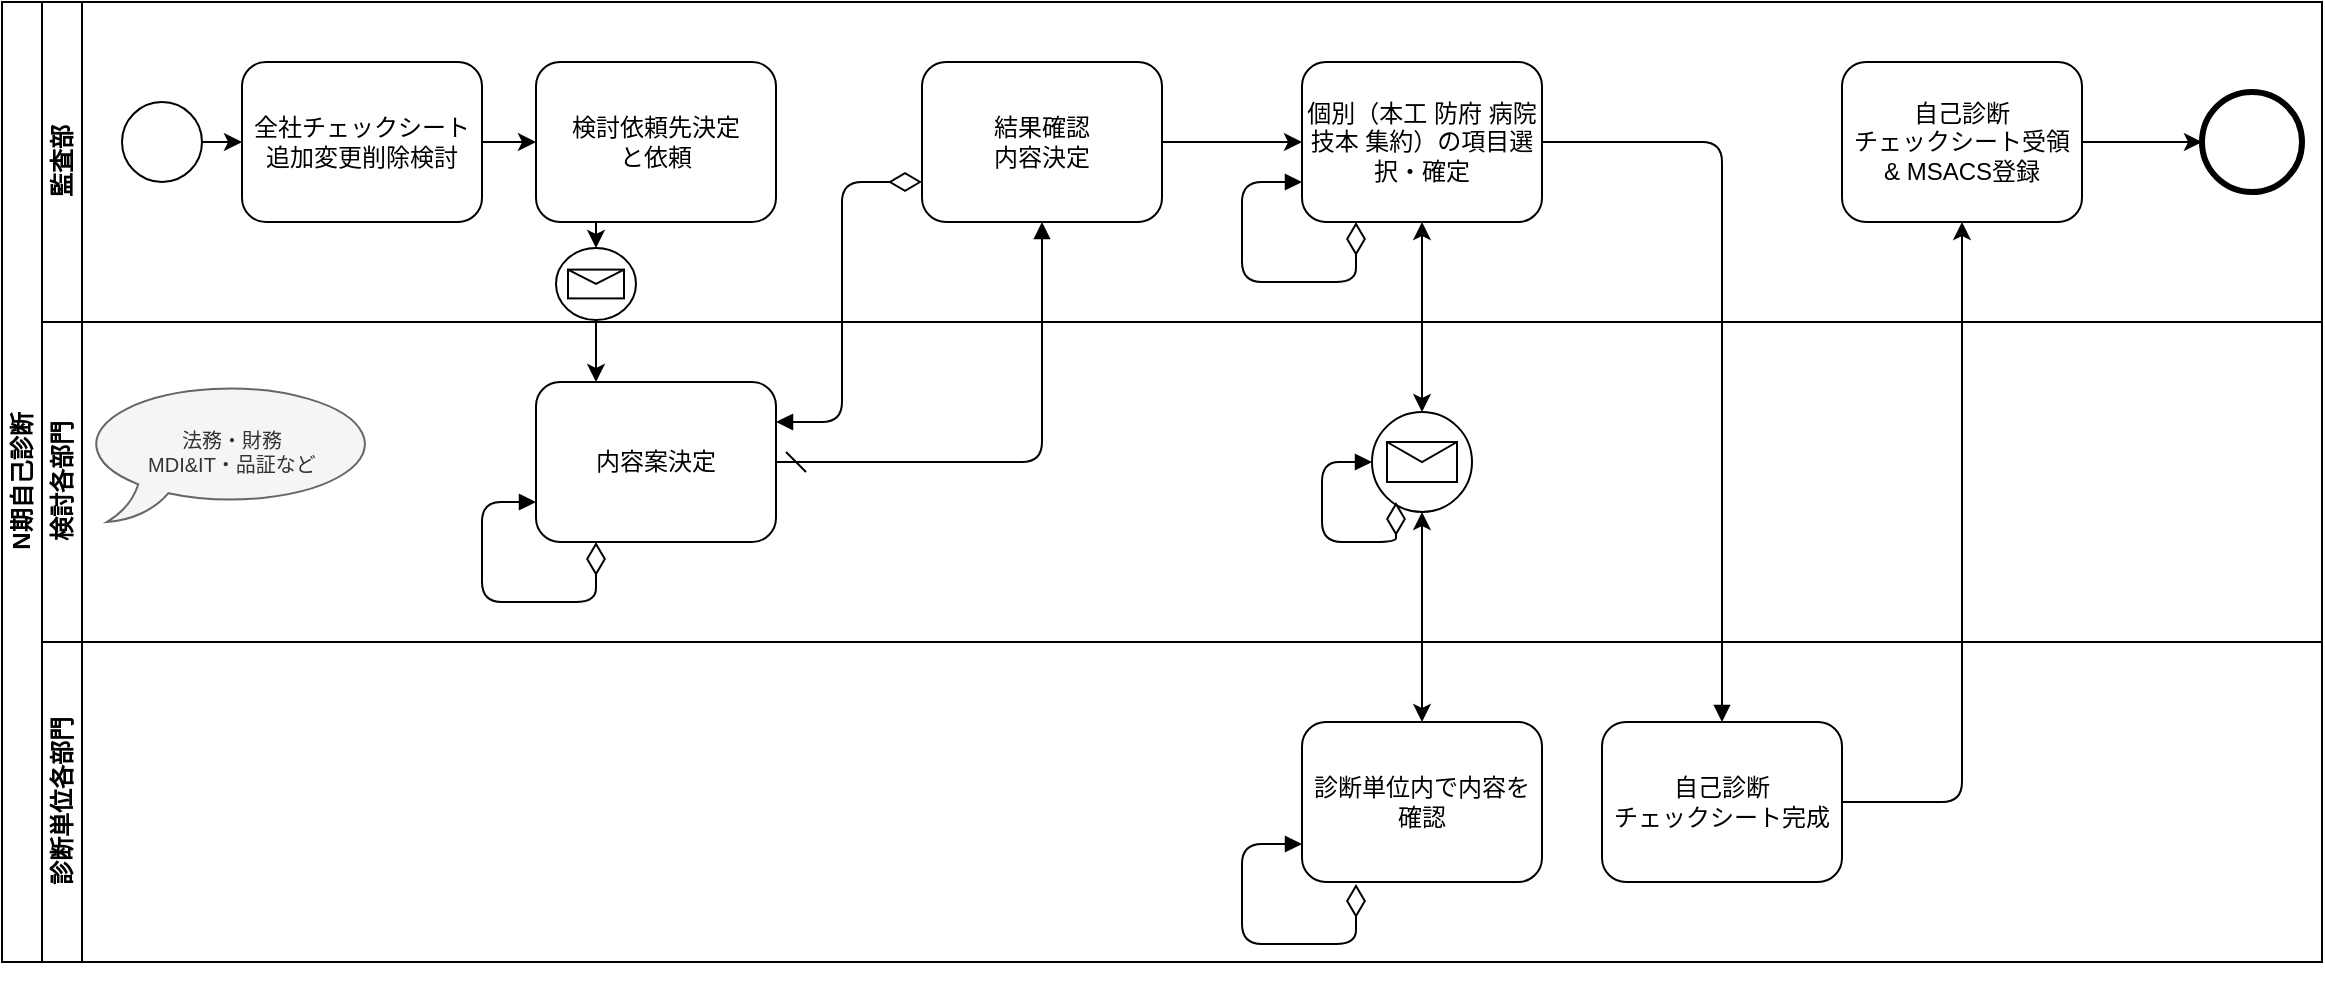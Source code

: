 <mxfile version="13.6.2" type="github">
  <diagram id="prtHgNgQTEPvFCAcTncT" name="Page-1">
    <mxGraphModel dx="1395" dy="935" grid="1" gridSize="10" guides="1" tooltips="1" connect="1" arrows="1" fold="1" page="1" pageScale="1" pageWidth="1169" pageHeight="827" math="0" shadow="0">
      <root>
        <mxCell id="0" />
        <mxCell id="1" parent="0" />
        <mxCell id="dNxyNK7c78bLwvsdeMH5-22" value="診断単位各部門" style="swimlane;html=1;startSize=20;horizontal=0;rounded=0;" parent="1" vertex="1">
          <mxGeometry x="20" y="440" width="1140" height="160" as="geometry" />
        </mxCell>
        <mxCell id="fLh4m_JT4PHfjXe0jONh-24" value="診断単位内で内容を確認" style="shape=ext;html=1;whiteSpace=wrap;rounded=1;" vertex="1" parent="dNxyNK7c78bLwvsdeMH5-22">
          <mxGeometry x="630" y="40" width="120" height="80" as="geometry" />
        </mxCell>
        <mxCell id="fLh4m_JT4PHfjXe0jONh-32" value="" style="startArrow=diamondThin;startFill=0;startSize=14;endArrow=block;endFill=1;endSize=6;html=1;exitX=0.225;exitY=1;exitDx=0;exitDy=0;entryX=0;entryY=0.75;entryDx=0;entryDy=0;exitPerimeter=0;rounded=1;" edge="1" parent="dNxyNK7c78bLwvsdeMH5-22">
          <mxGeometry width="100" relative="1" as="geometry">
            <mxPoint x="657" y="121" as="sourcePoint" />
            <mxPoint x="630" y="101" as="targetPoint" />
            <Array as="points">
              <mxPoint x="657" y="151" />
              <mxPoint x="600" y="151" />
              <mxPoint x="600" y="101" />
            </Array>
          </mxGeometry>
        </mxCell>
        <mxCell id="fLh4m_JT4PHfjXe0jONh-34" value="自己診断&lt;br&gt;チェックシート完成" style="shape=ext;html=1;whiteSpace=wrap;rounded=1;" vertex="1" parent="dNxyNK7c78bLwvsdeMH5-22">
          <mxGeometry x="780" y="40" width="120" height="80" as="geometry" />
        </mxCell>
        <mxCell id="dNxyNK7c78bLwvsdeMH5-21" value="検討各部門" style="swimlane;html=1;startSize=20;horizontal=0;rounded=0;" parent="1" vertex="1">
          <mxGeometry x="20" y="280" width="1140" height="160" as="geometry">
            <mxRectangle x="20" y="120" width="430" height="20" as="alternateBounds" />
          </mxGeometry>
        </mxCell>
        <mxCell id="fLh4m_JT4PHfjXe0jONh-2" value="" style="shape=mxgraph.bpmn.shape;html=1;verticalLabelPosition=bottom;verticalAlign=top;align=center;perimeter=ellipsePerimeter;outlineConnect=0;outline=standard;symbol=message;rounded=1;" vertex="1" parent="dNxyNK7c78bLwvsdeMH5-21">
          <mxGeometry x="257" y="-37" width="40" height="36" as="geometry" />
        </mxCell>
        <mxCell id="fLh4m_JT4PHfjXe0jONh-4" value="" style="edgeStyle=orthogonalEdgeStyle;orthogonalLoop=1;jettySize=auto;html=1;exitX=0.5;exitY=1;exitDx=0;exitDy=0;entryX=0.25;entryY=0;entryDx=0;entryDy=0;curved=1;" edge="1" parent="dNxyNK7c78bLwvsdeMH5-21" source="fLh4m_JT4PHfjXe0jONh-2" target="fLh4m_JT4PHfjXe0jONh-17">
          <mxGeometry relative="1" as="geometry">
            <mxPoint x="270" y="20" as="targetPoint" />
            <mxPoint x="265" y="-60" as="sourcePoint" />
          </mxGeometry>
        </mxCell>
        <mxCell id="fLh4m_JT4PHfjXe0jONh-5" value="" style="startArrow=diamondThin;startFill=0;startSize=14;endArrow=block;endFill=1;endSize=6;html=1;entryX=0;entryY=0.75;entryDx=0;entryDy=0;exitX=0.25;exitY=1;exitDx=0;exitDy=0;rounded=1;" edge="1" parent="dNxyNK7c78bLwvsdeMH5-21" source="fLh4m_JT4PHfjXe0jONh-17" target="fLh4m_JT4PHfjXe0jONh-17">
          <mxGeometry width="100" relative="1" as="geometry">
            <mxPoint x="270" y="134" as="sourcePoint" />
            <mxPoint x="215" y="94" as="targetPoint" />
            <Array as="points">
              <mxPoint x="277" y="140" />
              <mxPoint x="220" y="140" />
              <mxPoint x="220" y="90" />
            </Array>
          </mxGeometry>
        </mxCell>
        <mxCell id="fLh4m_JT4PHfjXe0jONh-17" value="内容案決定" style="shape=ext;html=1;whiteSpace=wrap;rounded=1;" vertex="1" parent="dNxyNK7c78bLwvsdeMH5-21">
          <mxGeometry x="247" y="30" width="120" height="80" as="geometry" />
        </mxCell>
        <mxCell id="fLh4m_JT4PHfjXe0jONh-26" value="" style="shape=mxgraph.bpmn.shape;html=1;verticalLabelPosition=bottom;verticalAlign=top;align=center;perimeter=ellipsePerimeter;outlineConnect=0;outline=standard;symbol=message;rounded=1;" vertex="1" parent="dNxyNK7c78bLwvsdeMH5-21">
          <mxGeometry x="665" y="45" width="50" height="50" as="geometry" />
        </mxCell>
        <mxCell id="fLh4m_JT4PHfjXe0jONh-33" value="" style="startArrow=diamondThin;startFill=0;startSize=14;endArrow=block;endFill=1;endSize=6;html=1;exitX=0.225;exitY=1;exitDx=0;exitDy=0;entryX=0;entryY=0.5;entryDx=0;entryDy=0;exitPerimeter=0;" edge="1" parent="dNxyNK7c78bLwvsdeMH5-21" target="fLh4m_JT4PHfjXe0jONh-26">
          <mxGeometry width="100" relative="1" as="geometry">
            <mxPoint x="677" y="90" as="sourcePoint" />
            <mxPoint x="650" y="70" as="targetPoint" />
            <Array as="points">
              <mxPoint x="677" y="110" />
              <mxPoint x="640" y="110" />
              <mxPoint x="640" y="70" />
            </Array>
          </mxGeometry>
        </mxCell>
        <mxCell id="fLh4m_JT4PHfjXe0jONh-45" value="法務・財務&lt;br&gt;MDI&amp;amp;IT・品証など" style="whiteSpace=wrap;html=1;shape=mxgraph.basic.oval_callout;rounded=0;sketch=0;fillColor=#f5f5f5;strokeColor=#666666;fontColor=#333333;fontSize=10;" vertex="1" parent="dNxyNK7c78bLwvsdeMH5-21">
          <mxGeometry x="20" y="30" width="150" height="70" as="geometry" />
        </mxCell>
        <mxCell id="dNxyNK7c78bLwvsdeMH5-20" value="監査部" style="swimlane;html=1;startSize=20;horizontal=0;rounded=0;" parent="1" vertex="1">
          <mxGeometry x="20" y="120" width="1140" height="160" as="geometry" />
        </mxCell>
        <mxCell id="fLh4m_JT4PHfjXe0jONh-11" value="全社チェックシート&lt;br&gt;追加変更削除検討" style="shape=ext;html=1;whiteSpace=wrap;rounded=1;" vertex="1" parent="dNxyNK7c78bLwvsdeMH5-20">
          <mxGeometry x="100" y="30" width="120" height="80" as="geometry" />
        </mxCell>
        <mxCell id="dNxyNK7c78bLwvsdeMH5-25" value="" style="edgeStyle=orthogonalEdgeStyle;orthogonalLoop=1;jettySize=auto;html=1;entryX=0;entryY=0.5;entryDx=0;entryDy=0;curved=1;" parent="dNxyNK7c78bLwvsdeMH5-20" source="dNxyNK7c78bLwvsdeMH5-23" target="fLh4m_JT4PHfjXe0jONh-11" edge="1">
          <mxGeometry relative="1" as="geometry">
            <mxPoint x="100" y="60" as="targetPoint" />
          </mxGeometry>
        </mxCell>
        <mxCell id="dNxyNK7c78bLwvsdeMH5-23" value="" style="ellipse;whiteSpace=wrap;html=1;rounded=1;" parent="dNxyNK7c78bLwvsdeMH5-20" vertex="1">
          <mxGeometry x="40" y="50" width="40" height="40" as="geometry" />
        </mxCell>
        <mxCell id="z0tVsyZwGD2qj3RXa2De-7" value="" style="endArrow=classic;html=1;exitX=1;exitY=0.5;exitDx=0;exitDy=0;entryX=0;entryY=0.5;entryDx=0;entryDy=0;curved=1;" parent="dNxyNK7c78bLwvsdeMH5-20" source="fLh4m_JT4PHfjXe0jONh-11" target="fLh4m_JT4PHfjXe0jONh-15" edge="1">
          <mxGeometry width="50" height="50" relative="1" as="geometry">
            <mxPoint x="180" y="60" as="sourcePoint" />
            <mxPoint x="230" y="20" as="targetPoint" />
          </mxGeometry>
        </mxCell>
        <mxCell id="fLh4m_JT4PHfjXe0jONh-13" value="結果確認&lt;br&gt;内容決定" style="shape=ext;html=1;whiteSpace=wrap;rounded=1;" vertex="1" parent="dNxyNK7c78bLwvsdeMH5-20">
          <mxGeometry x="440" y="30" width="120" height="80" as="geometry" />
        </mxCell>
        <mxCell id="fLh4m_JT4PHfjXe0jONh-15" value="検討依頼先決定&lt;br&gt;と依頼" style="shape=ext;html=1;whiteSpace=wrap;rounded=1;" vertex="1" parent="dNxyNK7c78bLwvsdeMH5-20">
          <mxGeometry x="247" y="30" width="120" height="80" as="geometry" />
        </mxCell>
        <mxCell id="fLh4m_JT4PHfjXe0jONh-44" style="edgeStyle=orthogonalEdgeStyle;sketch=0;orthogonalLoop=1;jettySize=auto;html=1;exitX=1;exitY=0.5;exitDx=0;exitDy=0;" edge="1" parent="dNxyNK7c78bLwvsdeMH5-20" source="fLh4m_JT4PHfjXe0jONh-39" target="fLh4m_JT4PHfjXe0jONh-43">
          <mxGeometry relative="1" as="geometry" />
        </mxCell>
        <mxCell id="fLh4m_JT4PHfjXe0jONh-39" value="自己診断&lt;br&gt;チェックシート受領 &amp;amp; MSACS登録" style="shape=ext;html=1;whiteSpace=wrap;rounded=1;" vertex="1" parent="dNxyNK7c78bLwvsdeMH5-20">
          <mxGeometry x="900" y="30" width="120" height="80" as="geometry" />
        </mxCell>
        <mxCell id="fLh4m_JT4PHfjXe0jONh-43" value="" style="shape=mxgraph.bpmn.shape;html=1;verticalLabelPosition=bottom;labelBackgroundColor=#ffffff;verticalAlign=top;align=center;perimeter=ellipsePerimeter;outlineConnect=0;outline=end;symbol=general;sketch=0;rounded=1;" vertex="1" parent="dNxyNK7c78bLwvsdeMH5-20">
          <mxGeometry x="1080" y="45" width="50" height="50" as="geometry" />
        </mxCell>
        <mxCell id="fLh4m_JT4PHfjXe0jONh-3" value="" style="edgeStyle=orthogonalEdgeStyle;orthogonalLoop=1;jettySize=auto;html=1;entryX=0.5;entryY=0;entryDx=0;entryDy=0;exitX=0.25;exitY=1;exitDx=0;exitDy=0;curved=1;" edge="1" parent="1" source="fLh4m_JT4PHfjXe0jONh-15" target="fLh4m_JT4PHfjXe0jONh-2">
          <mxGeometry relative="1" as="geometry">
            <mxPoint x="280" y="220" as="targetPoint" />
            <mxPoint x="275" y="210" as="sourcePoint" />
          </mxGeometry>
        </mxCell>
        <mxCell id="dNxyNK7c78bLwvsdeMH5-19" value="N期自己診断" style="swimlane;html=1;childLayout=stackLayout;resizeParent=1;resizeParentMax=0;horizontal=0;startSize=20;horizontalStack=0;rounded=0;" parent="1" vertex="1">
          <mxGeometry y="120" width="1160" height="480" as="geometry" />
        </mxCell>
        <mxCell id="fLh4m_JT4PHfjXe0jONh-6" value="" style="startArrow=dash;startSize=8;endArrow=block;endFill=1;endSize=6;html=1;exitX=1;exitY=0.5;exitDx=0;exitDy=0;entryX=0.5;entryY=1;entryDx=0;entryDy=0;rounded=1;" edge="1" parent="1" source="fLh4m_JT4PHfjXe0jONh-17" target="fLh4m_JT4PHfjXe0jONh-13">
          <mxGeometry width="100" relative="1" as="geometry">
            <mxPoint x="429" y="350" as="sourcePoint" />
            <mxPoint x="462" y="210" as="targetPoint" />
            <Array as="points">
              <mxPoint x="520" y="350" />
            </Array>
          </mxGeometry>
        </mxCell>
        <mxCell id="fLh4m_JT4PHfjXe0jONh-20" value="" style="startArrow=diamondThin;startFill=0;startSize=14;endArrow=block;endFill=1;endSize=6;html=1;entryX=1;entryY=0.25;entryDx=0;entryDy=0;exitX=0;exitY=0.75;exitDx=0;exitDy=0;rounded=1;" edge="1" parent="1" source="fLh4m_JT4PHfjXe0jONh-13" target="fLh4m_JT4PHfjXe0jONh-17">
          <mxGeometry width="100" relative="1" as="geometry">
            <mxPoint x="457" y="290" as="sourcePoint" />
            <mxPoint x="427" y="270" as="targetPoint" />
            <Array as="points">
              <mxPoint x="420" y="210" />
              <mxPoint x="420" y="330" />
            </Array>
          </mxGeometry>
        </mxCell>
        <mxCell id="fLh4m_JT4PHfjXe0jONh-25" value="" style="edgeStyle=orthogonalEdgeStyle;orthogonalLoop=1;jettySize=auto;html=1;exitX=0.5;exitY=1;exitDx=0;exitDy=0;startArrow=classic;startFill=1;curved=1;" edge="1" parent="1" source="fLh4m_JT4PHfjXe0jONh-26" target="fLh4m_JT4PHfjXe0jONh-24">
          <mxGeometry relative="1" as="geometry" />
        </mxCell>
        <mxCell id="fLh4m_JT4PHfjXe0jONh-21" value="個別（本工 防府 病院 技本 集約）の項目選択・確定" style="shape=ext;html=1;whiteSpace=wrap;rounded=1;" vertex="1" parent="1">
          <mxGeometry x="650" y="150" width="120" height="80" as="geometry" />
        </mxCell>
        <mxCell id="fLh4m_JT4PHfjXe0jONh-22" value="" style="edgeStyle=orthogonalEdgeStyle;orthogonalLoop=1;jettySize=auto;html=1;curved=1;" edge="1" parent="1" source="fLh4m_JT4PHfjXe0jONh-13" target="fLh4m_JT4PHfjXe0jONh-21">
          <mxGeometry relative="1" as="geometry" />
        </mxCell>
        <mxCell id="fLh4m_JT4PHfjXe0jONh-23" value="" style="startArrow=diamondThin;startFill=0;startSize=14;endArrow=block;endFill=1;endSize=6;html=1;exitX=0.225;exitY=1;exitDx=0;exitDy=0;entryX=0;entryY=0.75;entryDx=0;entryDy=0;exitPerimeter=0;rounded=1;" edge="1" parent="1" source="fLh4m_JT4PHfjXe0jONh-21" target="fLh4m_JT4PHfjXe0jONh-21">
          <mxGeometry width="100" relative="1" as="geometry">
            <mxPoint x="677" y="230" as="sourcePoint" />
            <mxPoint x="647" y="210" as="targetPoint" />
            <Array as="points">
              <mxPoint x="677" y="260" />
              <mxPoint x="620" y="260" />
              <mxPoint x="620" y="210" />
            </Array>
          </mxGeometry>
        </mxCell>
        <mxCell id="fLh4m_JT4PHfjXe0jONh-27" value="" style="edgeStyle=orthogonalEdgeStyle;orthogonalLoop=1;jettySize=auto;html=1;entryX=0.5;entryY=0;entryDx=0;entryDy=0;startArrow=classic;startFill=1;curved=1;" edge="1" parent="1" source="fLh4m_JT4PHfjXe0jONh-21" target="fLh4m_JT4PHfjXe0jONh-26">
          <mxGeometry relative="1" as="geometry">
            <mxPoint x="710" y="230" as="sourcePoint" />
            <mxPoint x="710" y="480" as="targetPoint" />
          </mxGeometry>
        </mxCell>
        <mxCell id="fLh4m_JT4PHfjXe0jONh-36" value="" style="startArrow=none;startSize=8;endArrow=block;endFill=1;endSize=6;html=1;exitX=1;exitY=0.5;exitDx=0;exitDy=0;entryX=0.5;entryY=0;entryDx=0;entryDy=0;startFill=0;" edge="1" parent="1" source="fLh4m_JT4PHfjXe0jONh-21" target="fLh4m_JT4PHfjXe0jONh-34">
          <mxGeometry width="100" relative="1" as="geometry">
            <mxPoint x="397" y="360" as="sourcePoint" />
            <mxPoint x="710" y="420" as="targetPoint" />
            <Array as="points">
              <mxPoint x="860" y="190" />
            </Array>
          </mxGeometry>
        </mxCell>
        <mxCell id="fLh4m_JT4PHfjXe0jONh-40" value="" style="edgeStyle=orthogonalEdgeStyle;sketch=0;orthogonalLoop=1;jettySize=auto;html=1;exitX=1;exitY=0.5;exitDx=0;exitDy=0;" edge="1" parent="1" source="fLh4m_JT4PHfjXe0jONh-34" target="fLh4m_JT4PHfjXe0jONh-39">
          <mxGeometry relative="1" as="geometry" />
        </mxCell>
      </root>
    </mxGraphModel>
  </diagram>
</mxfile>
